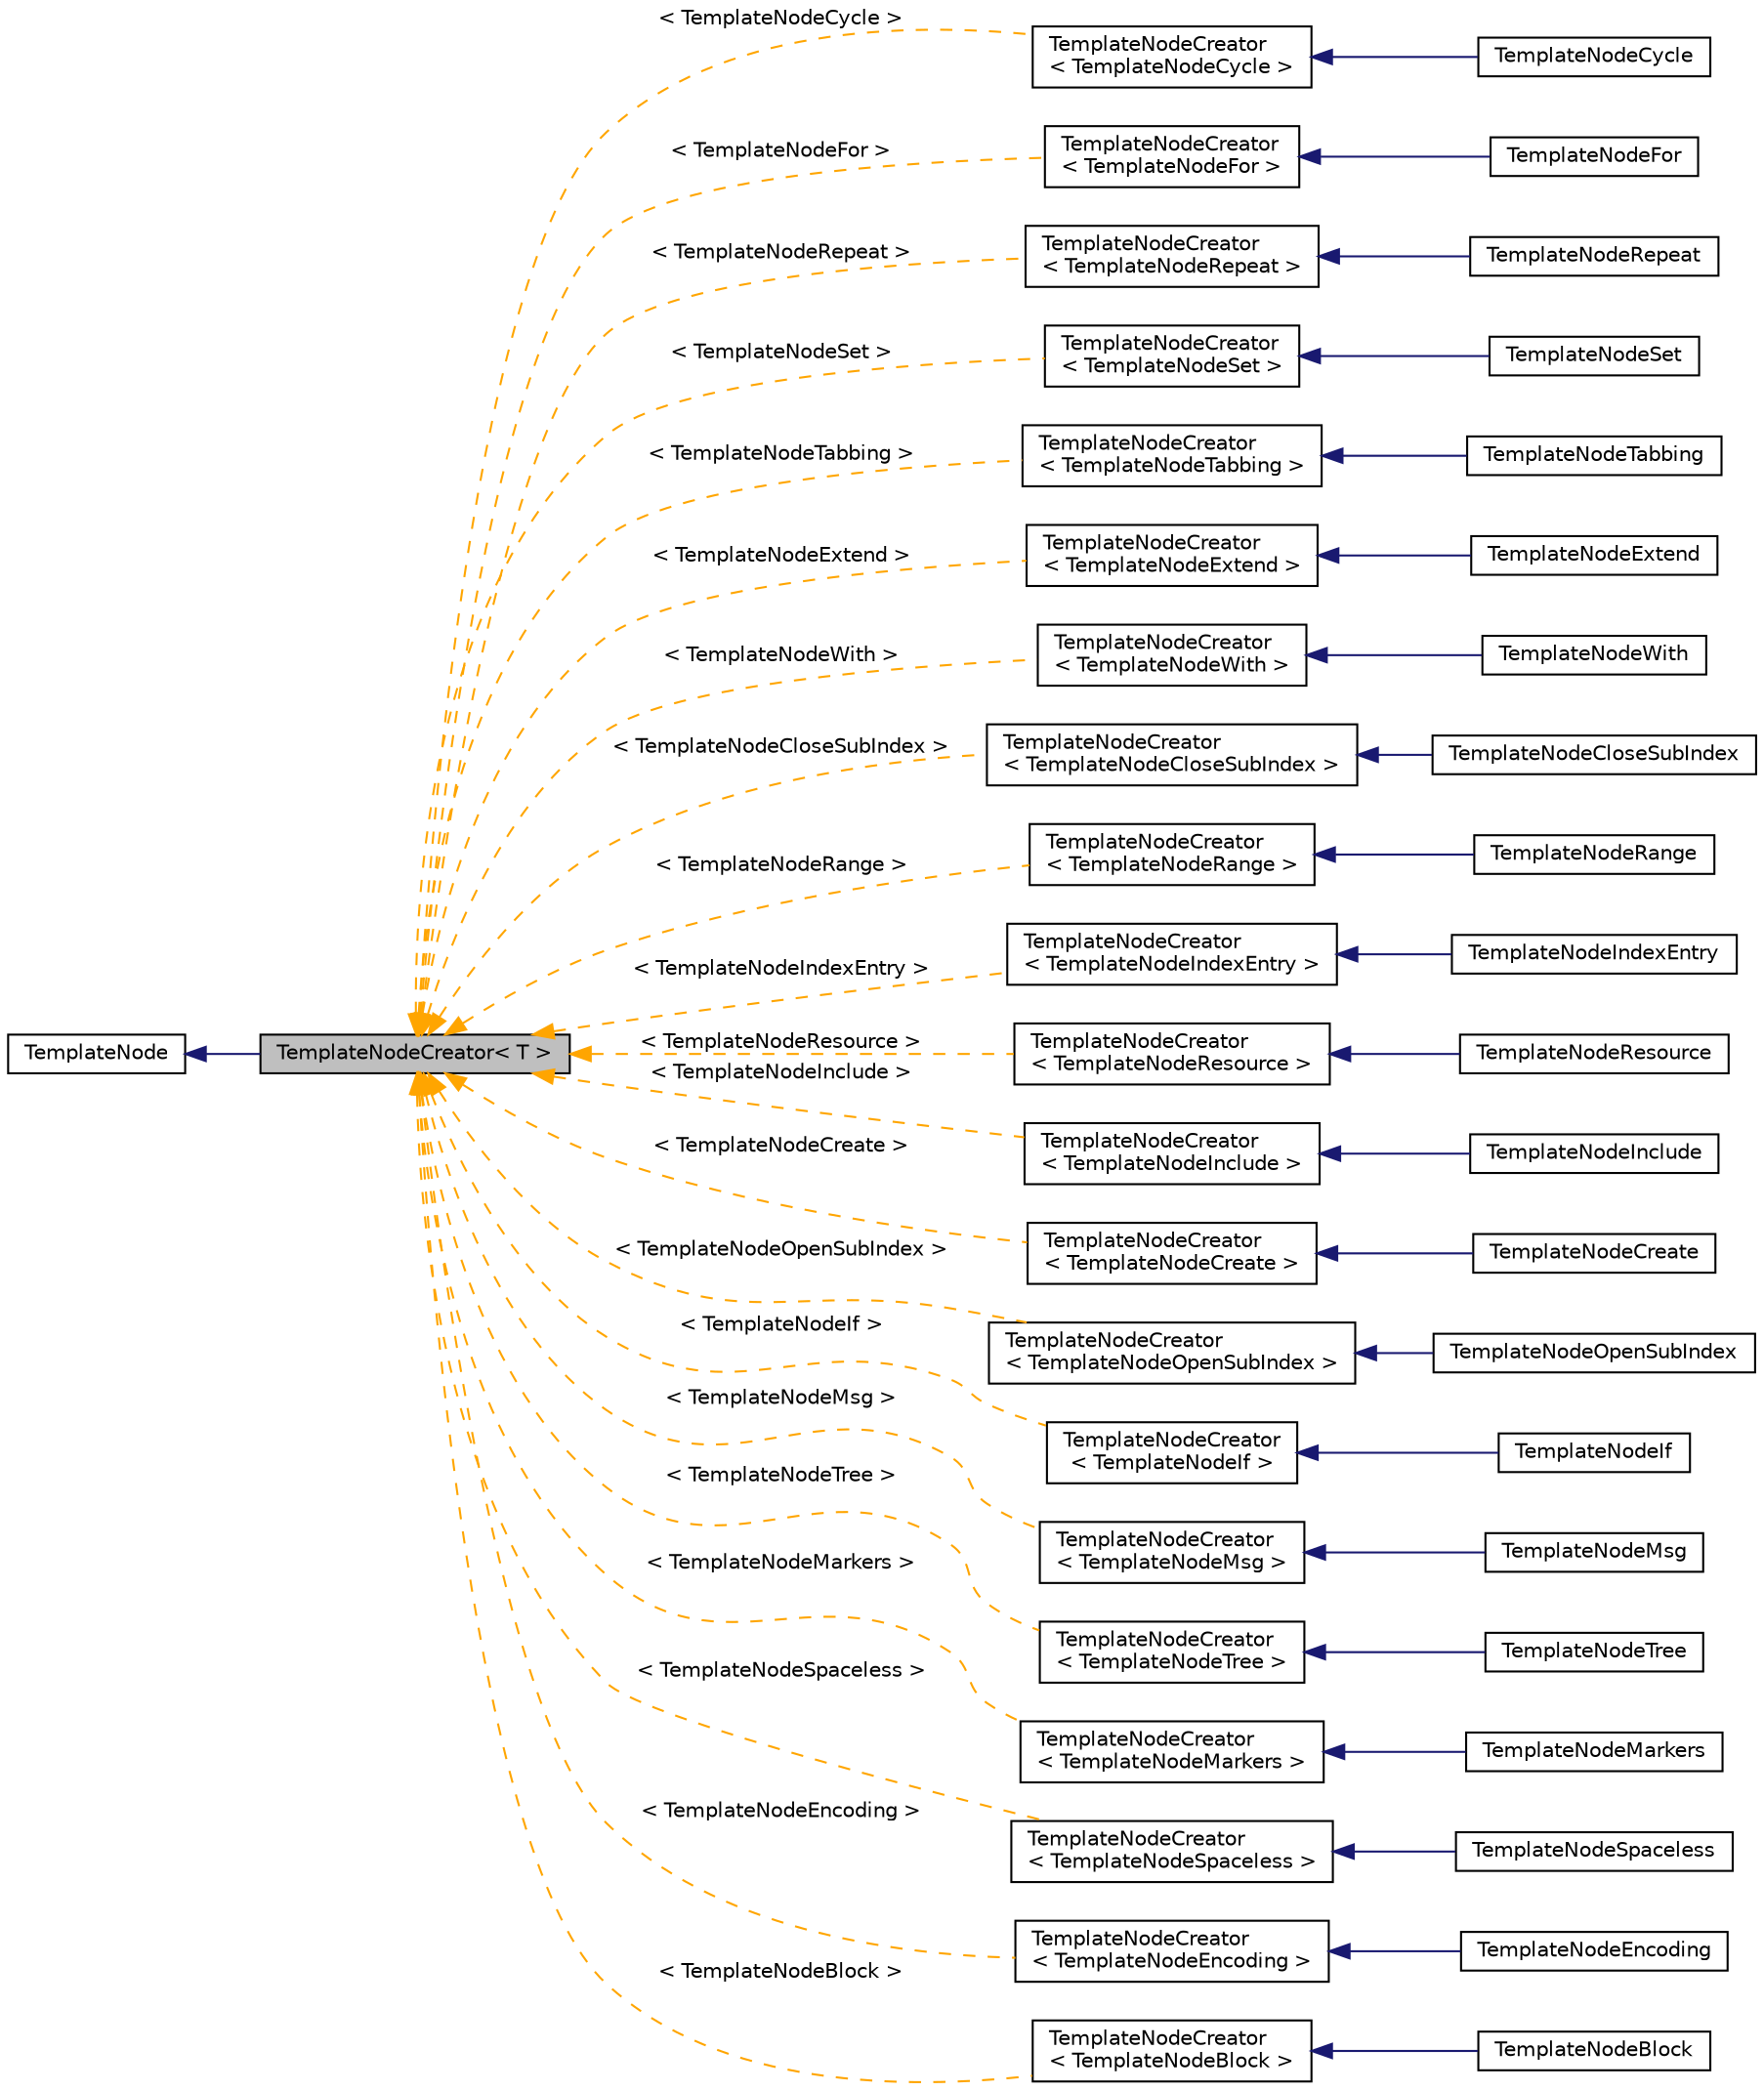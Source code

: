 digraph "TemplateNodeCreator&lt; T &gt;"
{
 // INTERACTIVE_SVG=YES
  edge [fontname="Helvetica",fontsize="10",labelfontname="Helvetica",labelfontsize="10"];
  node [fontname="Helvetica",fontsize="10",shape=record];
  rankdir="LR";
  Node0 [label="TemplateNodeCreator\< T \>",height=0.2,width=0.4,color="black", fillcolor="grey75", style="filled", fontcolor="black"];
  Node1 -> Node0 [dir="back",color="midnightblue",fontsize="10",style="solid",fontname="Helvetica"];
  Node1 [label="TemplateNode",height=0.2,width=0.4,color="black", fillcolor="white", style="filled",URL="$d6/d53/class_template_node.html",tooltip="Base class of all nodes in a template&#39;s AST. "];
  Node0 -> Node2 [dir="back",color="orange",fontsize="10",style="dashed",label=" \< TemplateNodeCycle \>" ,fontname="Helvetica"];
  Node2 [label="TemplateNodeCreator\l\< TemplateNodeCycle \>",height=0.2,width=0.4,color="black", fillcolor="white", style="filled",URL="$d8/d78/class_template_node_creator.html"];
  Node2 -> Node3 [dir="back",color="midnightblue",fontsize="10",style="solid",fontname="Helvetica"];
  Node3 [label="TemplateNodeCycle",height=0.2,width=0.4,color="black", fillcolor="white", style="filled",URL="$d3/d37/class_template_node_cycle.html",tooltip="Class representing an &#39;cycle&#39; tag in a template. "];
  Node0 -> Node4 [dir="back",color="orange",fontsize="10",style="dashed",label=" \< TemplateNodeFor \>" ,fontname="Helvetica"];
  Node4 [label="TemplateNodeCreator\l\< TemplateNodeFor \>",height=0.2,width=0.4,color="black", fillcolor="white", style="filled",URL="$d8/d78/class_template_node_creator.html"];
  Node4 -> Node5 [dir="back",color="midnightblue",fontsize="10",style="solid",fontname="Helvetica"];
  Node5 [label="TemplateNodeFor",height=0.2,width=0.4,color="black", fillcolor="white", style="filled",URL="$d5/da1/class_template_node_for.html",tooltip="Class representing a &#39;for&#39; tag in a template. "];
  Node0 -> Node6 [dir="back",color="orange",fontsize="10",style="dashed",label=" \< TemplateNodeRepeat \>" ,fontname="Helvetica"];
  Node6 [label="TemplateNodeCreator\l\< TemplateNodeRepeat \>",height=0.2,width=0.4,color="black", fillcolor="white", style="filled",URL="$d8/d78/class_template_node_creator.html"];
  Node6 -> Node7 [dir="back",color="midnightblue",fontsize="10",style="solid",fontname="Helvetica"];
  Node7 [label="TemplateNodeRepeat",height=0.2,width=0.4,color="black", fillcolor="white", style="filled",URL="$db/d54/class_template_node_repeat.html",tooltip="Class representing a &#39;for&#39; tag in a template. "];
  Node0 -> Node8 [dir="back",color="orange",fontsize="10",style="dashed",label=" \< TemplateNodeSet \>" ,fontname="Helvetica"];
  Node8 [label="TemplateNodeCreator\l\< TemplateNodeSet \>",height=0.2,width=0.4,color="black", fillcolor="white", style="filled",URL="$d8/d78/class_template_node_creator.html"];
  Node8 -> Node9 [dir="back",color="midnightblue",fontsize="10",style="solid",fontname="Helvetica"];
  Node9 [label="TemplateNodeSet",height=0.2,width=0.4,color="black", fillcolor="white", style="filled",URL="$d3/d86/class_template_node_set.html",tooltip="Class representing an &#39;set&#39; tag in a template. "];
  Node0 -> Node10 [dir="back",color="orange",fontsize="10",style="dashed",label=" \< TemplateNodeTabbing \>" ,fontname="Helvetica"];
  Node10 [label="TemplateNodeCreator\l\< TemplateNodeTabbing \>",height=0.2,width=0.4,color="black", fillcolor="white", style="filled",URL="$d8/d78/class_template_node_creator.html"];
  Node10 -> Node11 [dir="back",color="midnightblue",fontsize="10",style="solid",fontname="Helvetica"];
  Node11 [label="TemplateNodeTabbing",height=0.2,width=0.4,color="black", fillcolor="white", style="filled",URL="$da/da1/class_template_node_tabbing.html",tooltip="Class representing an &#39;tabbing&#39; tag in a template. "];
  Node0 -> Node12 [dir="back",color="orange",fontsize="10",style="dashed",label=" \< TemplateNodeExtend \>" ,fontname="Helvetica"];
  Node12 [label="TemplateNodeCreator\l\< TemplateNodeExtend \>",height=0.2,width=0.4,color="black", fillcolor="white", style="filled",URL="$d8/d78/class_template_node_creator.html"];
  Node12 -> Node13 [dir="back",color="midnightblue",fontsize="10",style="solid",fontname="Helvetica"];
  Node13 [label="TemplateNodeExtend",height=0.2,width=0.4,color="black", fillcolor="white", style="filled",URL="$d0/d21/class_template_node_extend.html",tooltip="Class representing a &#39;extend&#39; tag in a template. "];
  Node0 -> Node14 [dir="back",color="orange",fontsize="10",style="dashed",label=" \< TemplateNodeWith \>" ,fontname="Helvetica"];
  Node14 [label="TemplateNodeCreator\l\< TemplateNodeWith \>",height=0.2,width=0.4,color="black", fillcolor="white", style="filled",URL="$d8/d78/class_template_node_creator.html"];
  Node14 -> Node15 [dir="back",color="midnightblue",fontsize="10",style="solid",fontname="Helvetica"];
  Node15 [label="TemplateNodeWith",height=0.2,width=0.4,color="black", fillcolor="white", style="filled",URL="$d6/df7/class_template_node_with.html",tooltip="Class representing an &#39;with&#39; tag in a template. "];
  Node0 -> Node16 [dir="back",color="orange",fontsize="10",style="dashed",label=" \< TemplateNodeCloseSubIndex \>" ,fontname="Helvetica"];
  Node16 [label="TemplateNodeCreator\l\< TemplateNodeCloseSubIndex \>",height=0.2,width=0.4,color="black", fillcolor="white", style="filled",URL="$d8/d78/class_template_node_creator.html"];
  Node16 -> Node17 [dir="back",color="midnightblue",fontsize="10",style="solid",fontname="Helvetica"];
  Node17 [label="TemplateNodeCloseSubIndex",height=0.2,width=0.4,color="black", fillcolor="white", style="filled",URL="$dd/dff/class_template_node_close_sub_index.html",tooltip="Class representing an &#39;closesubindex&#39; tag in a template. "];
  Node0 -> Node18 [dir="back",color="orange",fontsize="10",style="dashed",label=" \< TemplateNodeRange \>" ,fontname="Helvetica"];
  Node18 [label="TemplateNodeCreator\l\< TemplateNodeRange \>",height=0.2,width=0.4,color="black", fillcolor="white", style="filled",URL="$d8/d78/class_template_node_creator.html"];
  Node18 -> Node19 [dir="back",color="midnightblue",fontsize="10",style="solid",fontname="Helvetica"];
  Node19 [label="TemplateNodeRange",height=0.2,width=0.4,color="black", fillcolor="white", style="filled",URL="$d6/d83/class_template_node_range.html",tooltip="Class representing a &#39;range&#39; tag in a template. "];
  Node0 -> Node20 [dir="back",color="orange",fontsize="10",style="dashed",label=" \< TemplateNodeIndexEntry \>" ,fontname="Helvetica"];
  Node20 [label="TemplateNodeCreator\l\< TemplateNodeIndexEntry \>",height=0.2,width=0.4,color="black", fillcolor="white", style="filled",URL="$d8/d78/class_template_node_creator.html"];
  Node20 -> Node21 [dir="back",color="midnightblue",fontsize="10",style="solid",fontname="Helvetica"];
  Node21 [label="TemplateNodeIndexEntry",height=0.2,width=0.4,color="black", fillcolor="white", style="filled",URL="$da/ddd/class_template_node_index_entry.html",tooltip="Class representing an &#39;indexentry&#39; tag in a template. "];
  Node0 -> Node22 [dir="back",color="orange",fontsize="10",style="dashed",label=" \< TemplateNodeResource \>" ,fontname="Helvetica"];
  Node22 [label="TemplateNodeCreator\l\< TemplateNodeResource \>",height=0.2,width=0.4,color="black", fillcolor="white", style="filled",URL="$d8/d78/class_template_node_creator.html"];
  Node22 -> Node23 [dir="back",color="midnightblue",fontsize="10",style="solid",fontname="Helvetica"];
  Node23 [label="TemplateNodeResource",height=0.2,width=0.4,color="black", fillcolor="white", style="filled",URL="$d8/d57/class_template_node_resource.html",tooltip="Class representing an &#39;markers&#39; tag in a template. "];
  Node0 -> Node24 [dir="back",color="orange",fontsize="10",style="dashed",label=" \< TemplateNodeInclude \>" ,fontname="Helvetica"];
  Node24 [label="TemplateNodeCreator\l\< TemplateNodeInclude \>",height=0.2,width=0.4,color="black", fillcolor="white", style="filled",URL="$d8/d78/class_template_node_creator.html"];
  Node24 -> Node25 [dir="back",color="midnightblue",fontsize="10",style="solid",fontname="Helvetica"];
  Node25 [label="TemplateNodeInclude",height=0.2,width=0.4,color="black", fillcolor="white", style="filled",URL="$da/d4b/class_template_node_include.html",tooltip="Class representing an &#39;include&#39; tag in a template. "];
  Node0 -> Node26 [dir="back",color="orange",fontsize="10",style="dashed",label=" \< TemplateNodeCreate \>" ,fontname="Helvetica"];
  Node26 [label="TemplateNodeCreator\l\< TemplateNodeCreate \>",height=0.2,width=0.4,color="black", fillcolor="white", style="filled",URL="$d8/d78/class_template_node_creator.html"];
  Node26 -> Node27 [dir="back",color="midnightblue",fontsize="10",style="solid",fontname="Helvetica"];
  Node27 [label="TemplateNodeCreate",height=0.2,width=0.4,color="black", fillcolor="white", style="filled",URL="$d5/dcd/class_template_node_create.html",tooltip="Class representing an &#39;create&#39; tag in a template. "];
  Node0 -> Node28 [dir="back",color="orange",fontsize="10",style="dashed",label=" \< TemplateNodeOpenSubIndex \>" ,fontname="Helvetica"];
  Node28 [label="TemplateNodeCreator\l\< TemplateNodeOpenSubIndex \>",height=0.2,width=0.4,color="black", fillcolor="white", style="filled",URL="$d8/d78/class_template_node_creator.html"];
  Node28 -> Node29 [dir="back",color="midnightblue",fontsize="10",style="solid",fontname="Helvetica"];
  Node29 [label="TemplateNodeOpenSubIndex",height=0.2,width=0.4,color="black", fillcolor="white", style="filled",URL="$d6/d20/class_template_node_open_sub_index.html",tooltip="Class representing an &#39;opensubindex&#39; tag in a template. "];
  Node0 -> Node30 [dir="back",color="orange",fontsize="10",style="dashed",label=" \< TemplateNodeIf \>" ,fontname="Helvetica"];
  Node30 [label="TemplateNodeCreator\l\< TemplateNodeIf \>",height=0.2,width=0.4,color="black", fillcolor="white", style="filled",URL="$d8/d78/class_template_node_creator.html"];
  Node30 -> Node31 [dir="back",color="midnightblue",fontsize="10",style="solid",fontname="Helvetica"];
  Node31 [label="TemplateNodeIf",height=0.2,width=0.4,color="black", fillcolor="white", style="filled",URL="$d8/d38/class_template_node_if.html",tooltip="Class representing an &#39;if&#39; tag in a template. "];
  Node0 -> Node32 [dir="back",color="orange",fontsize="10",style="dashed",label=" \< TemplateNodeMsg \>" ,fontname="Helvetica"];
  Node32 [label="TemplateNodeCreator\l\< TemplateNodeMsg \>",height=0.2,width=0.4,color="black", fillcolor="white", style="filled",URL="$d8/d78/class_template_node_creator.html"];
  Node32 -> Node33 [dir="back",color="midnightblue",fontsize="10",style="solid",fontname="Helvetica"];
  Node33 [label="TemplateNodeMsg",height=0.2,width=0.4,color="black", fillcolor="white", style="filled",URL="$d4/d50/class_template_node_msg.html",tooltip="Class representing an &#39;markers&#39; tag in a template. "];
  Node0 -> Node34 [dir="back",color="orange",fontsize="10",style="dashed",label=" \< TemplateNodeTree \>" ,fontname="Helvetica"];
  Node34 [label="TemplateNodeCreator\l\< TemplateNodeTree \>",height=0.2,width=0.4,color="black", fillcolor="white", style="filled",URL="$d8/d78/class_template_node_creator.html"];
  Node34 -> Node35 [dir="back",color="midnightblue",fontsize="10",style="solid",fontname="Helvetica"];
  Node35 [label="TemplateNodeTree",height=0.2,width=0.4,color="black", fillcolor="white", style="filled",URL="$d8/d31/class_template_node_tree.html",tooltip="Class representing an &#39;tree&#39; tag in a template. "];
  Node0 -> Node36 [dir="back",color="orange",fontsize="10",style="dashed",label=" \< TemplateNodeMarkers \>" ,fontname="Helvetica"];
  Node36 [label="TemplateNodeCreator\l\< TemplateNodeMarkers \>",height=0.2,width=0.4,color="black", fillcolor="white", style="filled",URL="$d8/d78/class_template_node_creator.html"];
  Node36 -> Node37 [dir="back",color="midnightblue",fontsize="10",style="solid",fontname="Helvetica"];
  Node37 [label="TemplateNodeMarkers",height=0.2,width=0.4,color="black", fillcolor="white", style="filled",URL="$d9/d8f/class_template_node_markers.html",tooltip="Class representing an &#39;markers&#39; tag in a template. "];
  Node0 -> Node38 [dir="back",color="orange",fontsize="10",style="dashed",label=" \< TemplateNodeSpaceless \>" ,fontname="Helvetica"];
  Node38 [label="TemplateNodeCreator\l\< TemplateNodeSpaceless \>",height=0.2,width=0.4,color="black", fillcolor="white", style="filled",URL="$d8/d78/class_template_node_creator.html"];
  Node38 -> Node39 [dir="back",color="midnightblue",fontsize="10",style="solid",fontname="Helvetica"];
  Node39 [label="TemplateNodeSpaceless",height=0.2,width=0.4,color="black", fillcolor="white", style="filled",URL="$df/dc6/class_template_node_spaceless.html",tooltip="Class representing an &#39;spaceless&#39; tag in a template. "];
  Node0 -> Node40 [dir="back",color="orange",fontsize="10",style="dashed",label=" \< TemplateNodeEncoding \>" ,fontname="Helvetica"];
  Node40 [label="TemplateNodeCreator\l\< TemplateNodeEncoding \>",height=0.2,width=0.4,color="black", fillcolor="white", style="filled",URL="$d8/d78/class_template_node_creator.html"];
  Node40 -> Node41 [dir="back",color="midnightblue",fontsize="10",style="solid",fontname="Helvetica"];
  Node41 [label="TemplateNodeEncoding",height=0.2,width=0.4,color="black", fillcolor="white", style="filled",URL="$d3/d38/class_template_node_encoding.html",tooltip="Class representing the &#39;encoding&#39; tag in a template. "];
  Node0 -> Node42 [dir="back",color="orange",fontsize="10",style="dashed",label=" \< TemplateNodeBlock \>" ,fontname="Helvetica"];
  Node42 [label="TemplateNodeCreator\l\< TemplateNodeBlock \>",height=0.2,width=0.4,color="black", fillcolor="white", style="filled",URL="$d8/d78/class_template_node_creator.html"];
  Node42 -> Node43 [dir="back",color="midnightblue",fontsize="10",style="solid",fontname="Helvetica"];
  Node43 [label="TemplateNodeBlock",height=0.2,width=0.4,color="black", fillcolor="white", style="filled",URL="$d2/de0/class_template_node_block.html",tooltip="Class representing a &#39;block&#39; tag in a template. "];
}
